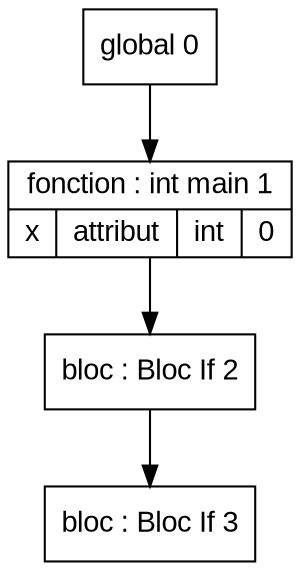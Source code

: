 digraph "tds"{

	node [fontname="Arial"];

	N3 [shape=record label="{ bloc : Bloc If  3
	}"];

	N2 [shape=record label="{ bloc : Bloc If  2
	}"];

	N1 [shape=record label="{ fonction : int main 1
	| { x | attribut | int | 0 }
	}"];

	N0 [shape=record label="{ global 0
	}"];


	N0 -> N1; 
	N1 -> N2; 
	N2 -> N3; 
}
